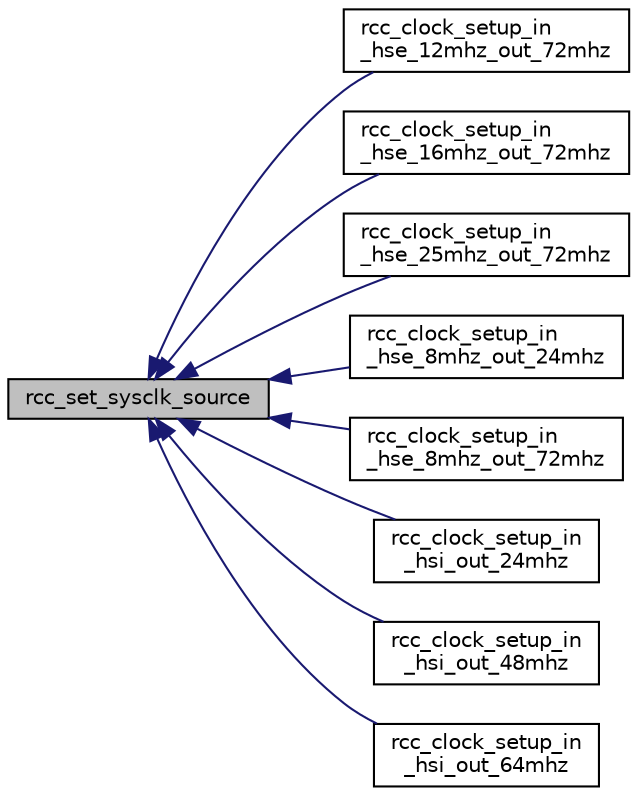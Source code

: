 digraph "rcc_set_sysclk_source"
{
  edge [fontname="Helvetica",fontsize="10",labelfontname="Helvetica",labelfontsize="10"];
  node [fontname="Helvetica",fontsize="10",shape=record];
  rankdir="LR";
  Node1 [label="rcc_set_sysclk_source",height=0.2,width=0.4,color="black", fillcolor="grey75", style="filled", fontcolor="black"];
  Node1 -> Node2 [dir="back",color="midnightblue",fontsize="10",style="solid",fontname="Helvetica"];
  Node2 [label="rcc_clock_setup_in\l_hse_12mhz_out_72mhz",height=0.2,width=0.4,color="black", fillcolor="white", style="filled",URL="$group__STM32F1xx-rcc-file.html#gae6012c8bf33f8cfa406a37ef88e9a47b",tooltip="RCC Set System Clock PLL at 24MHz from HSE at 12MHz. "];
  Node1 -> Node3 [dir="back",color="midnightblue",fontsize="10",style="solid",fontname="Helvetica"];
  Node3 [label="rcc_clock_setup_in\l_hse_16mhz_out_72mhz",height=0.2,width=0.4,color="black", fillcolor="white", style="filled",URL="$group__STM32F1xx-rcc-file.html#gaec148e144431957a5a0dff4d3ce581b1",tooltip="RCC Set System Clock PLL at 24MHz from HSE at 16MHz. "];
  Node1 -> Node4 [dir="back",color="midnightblue",fontsize="10",style="solid",fontname="Helvetica"];
  Node4 [label="rcc_clock_setup_in\l_hse_25mhz_out_72mhz",height=0.2,width=0.4,color="black", fillcolor="white", style="filled",URL="$group__STM32F1xx-rcc-file.html#gae61f5759a5cbcd628e873e951ade7f1b",tooltip="RCC Set System Clock PLL at 72MHz from HSE at 25MHz. "];
  Node1 -> Node5 [dir="back",color="midnightblue",fontsize="10",style="solid",fontname="Helvetica"];
  Node5 [label="rcc_clock_setup_in\l_hse_8mhz_out_24mhz",height=0.2,width=0.4,color="black", fillcolor="white", style="filled",URL="$group__STM32F1xx-rcc-file.html#ga2a1d0a3e6272c2268ed5b560fb37262c",tooltip="RCC Set System Clock PLL at 24MHz from HSE at 8MHz. "];
  Node1 -> Node6 [dir="back",color="midnightblue",fontsize="10",style="solid",fontname="Helvetica"];
  Node6 [label="rcc_clock_setup_in\l_hse_8mhz_out_72mhz",height=0.2,width=0.4,color="black", fillcolor="white", style="filled",URL="$group__STM32F1xx-rcc-file.html#ga7de5e411afdd8f22d01d91613acfc844",tooltip="RCC Set System Clock PLL at 72MHz from HSE at 8MHz. "];
  Node1 -> Node7 [dir="back",color="midnightblue",fontsize="10",style="solid",fontname="Helvetica"];
  Node7 [label="rcc_clock_setup_in\l_hsi_out_24mhz",height=0.2,width=0.4,color="black", fillcolor="white", style="filled",URL="$group__STM32F1xx-rcc-file.html#ga63c14a3f3ed2799c6ad21564f97d0e99",tooltip="RCC Set System Clock PLL at 24MHz from HSI. "];
  Node1 -> Node8 [dir="back",color="midnightblue",fontsize="10",style="solid",fontname="Helvetica"];
  Node8 [label="rcc_clock_setup_in\l_hsi_out_48mhz",height=0.2,width=0.4,color="black", fillcolor="white", style="filled",URL="$group__STM32F1xx-rcc-file.html#gadd6354a9a1404b23b5baa00b51b03cc2",tooltip="RCC Set System Clock PLL at 48MHz from HSI. "];
  Node1 -> Node9 [dir="back",color="midnightblue",fontsize="10",style="solid",fontname="Helvetica"];
  Node9 [label="rcc_clock_setup_in\l_hsi_out_64mhz",height=0.2,width=0.4,color="black", fillcolor="white", style="filled",URL="$group__STM32F1xx-rcc-file.html#gae75d09f5953c113b10c266937e0d36a7",tooltip="RCC Set System Clock PLL at 64MHz from HSI. "];
}
